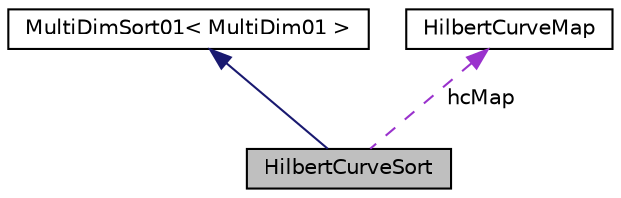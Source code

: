 digraph "HilbertCurveSort"
{
 // INTERACTIVE_SVG=YES
  bgcolor="transparent";
  edge [fontname="Helvetica",fontsize="10",labelfontname="Helvetica",labelfontsize="10"];
  node [fontname="Helvetica",fontsize="10",shape=record];
  Node2 [label="HilbertCurveSort",height=0.2,width=0.4,color="black", fillcolor="grey75", style="filled", fontcolor="black"];
  Node3 -> Node2 [dir="back",color="midnightblue",fontsize="10",style="solid",fontname="Helvetica"];
  Node3 [label="MultiDimSort01\< MultiDim01 \>",height=0.2,width=0.4,color="black",URL="$dd/d48/interfaceumontreal_1_1ssj_1_1util_1_1sort_1_1MultiDimSort01.html"];
  Node4 -> Node2 [dir="back",color="darkorchid3",fontsize="10",style="dashed",label=" hcMap" ,fontname="Helvetica"];
  Node4 [label="HilbertCurveMap",height=0.2,width=0.4,color="black",URL="$df/d1c/classumontreal_1_1ssj_1_1util_1_1sort_1_1HilbertCurveMap.html",tooltip="This class implements the mapping of a Hilbert curve in the -dimensional unit hypercube ..."];
}
